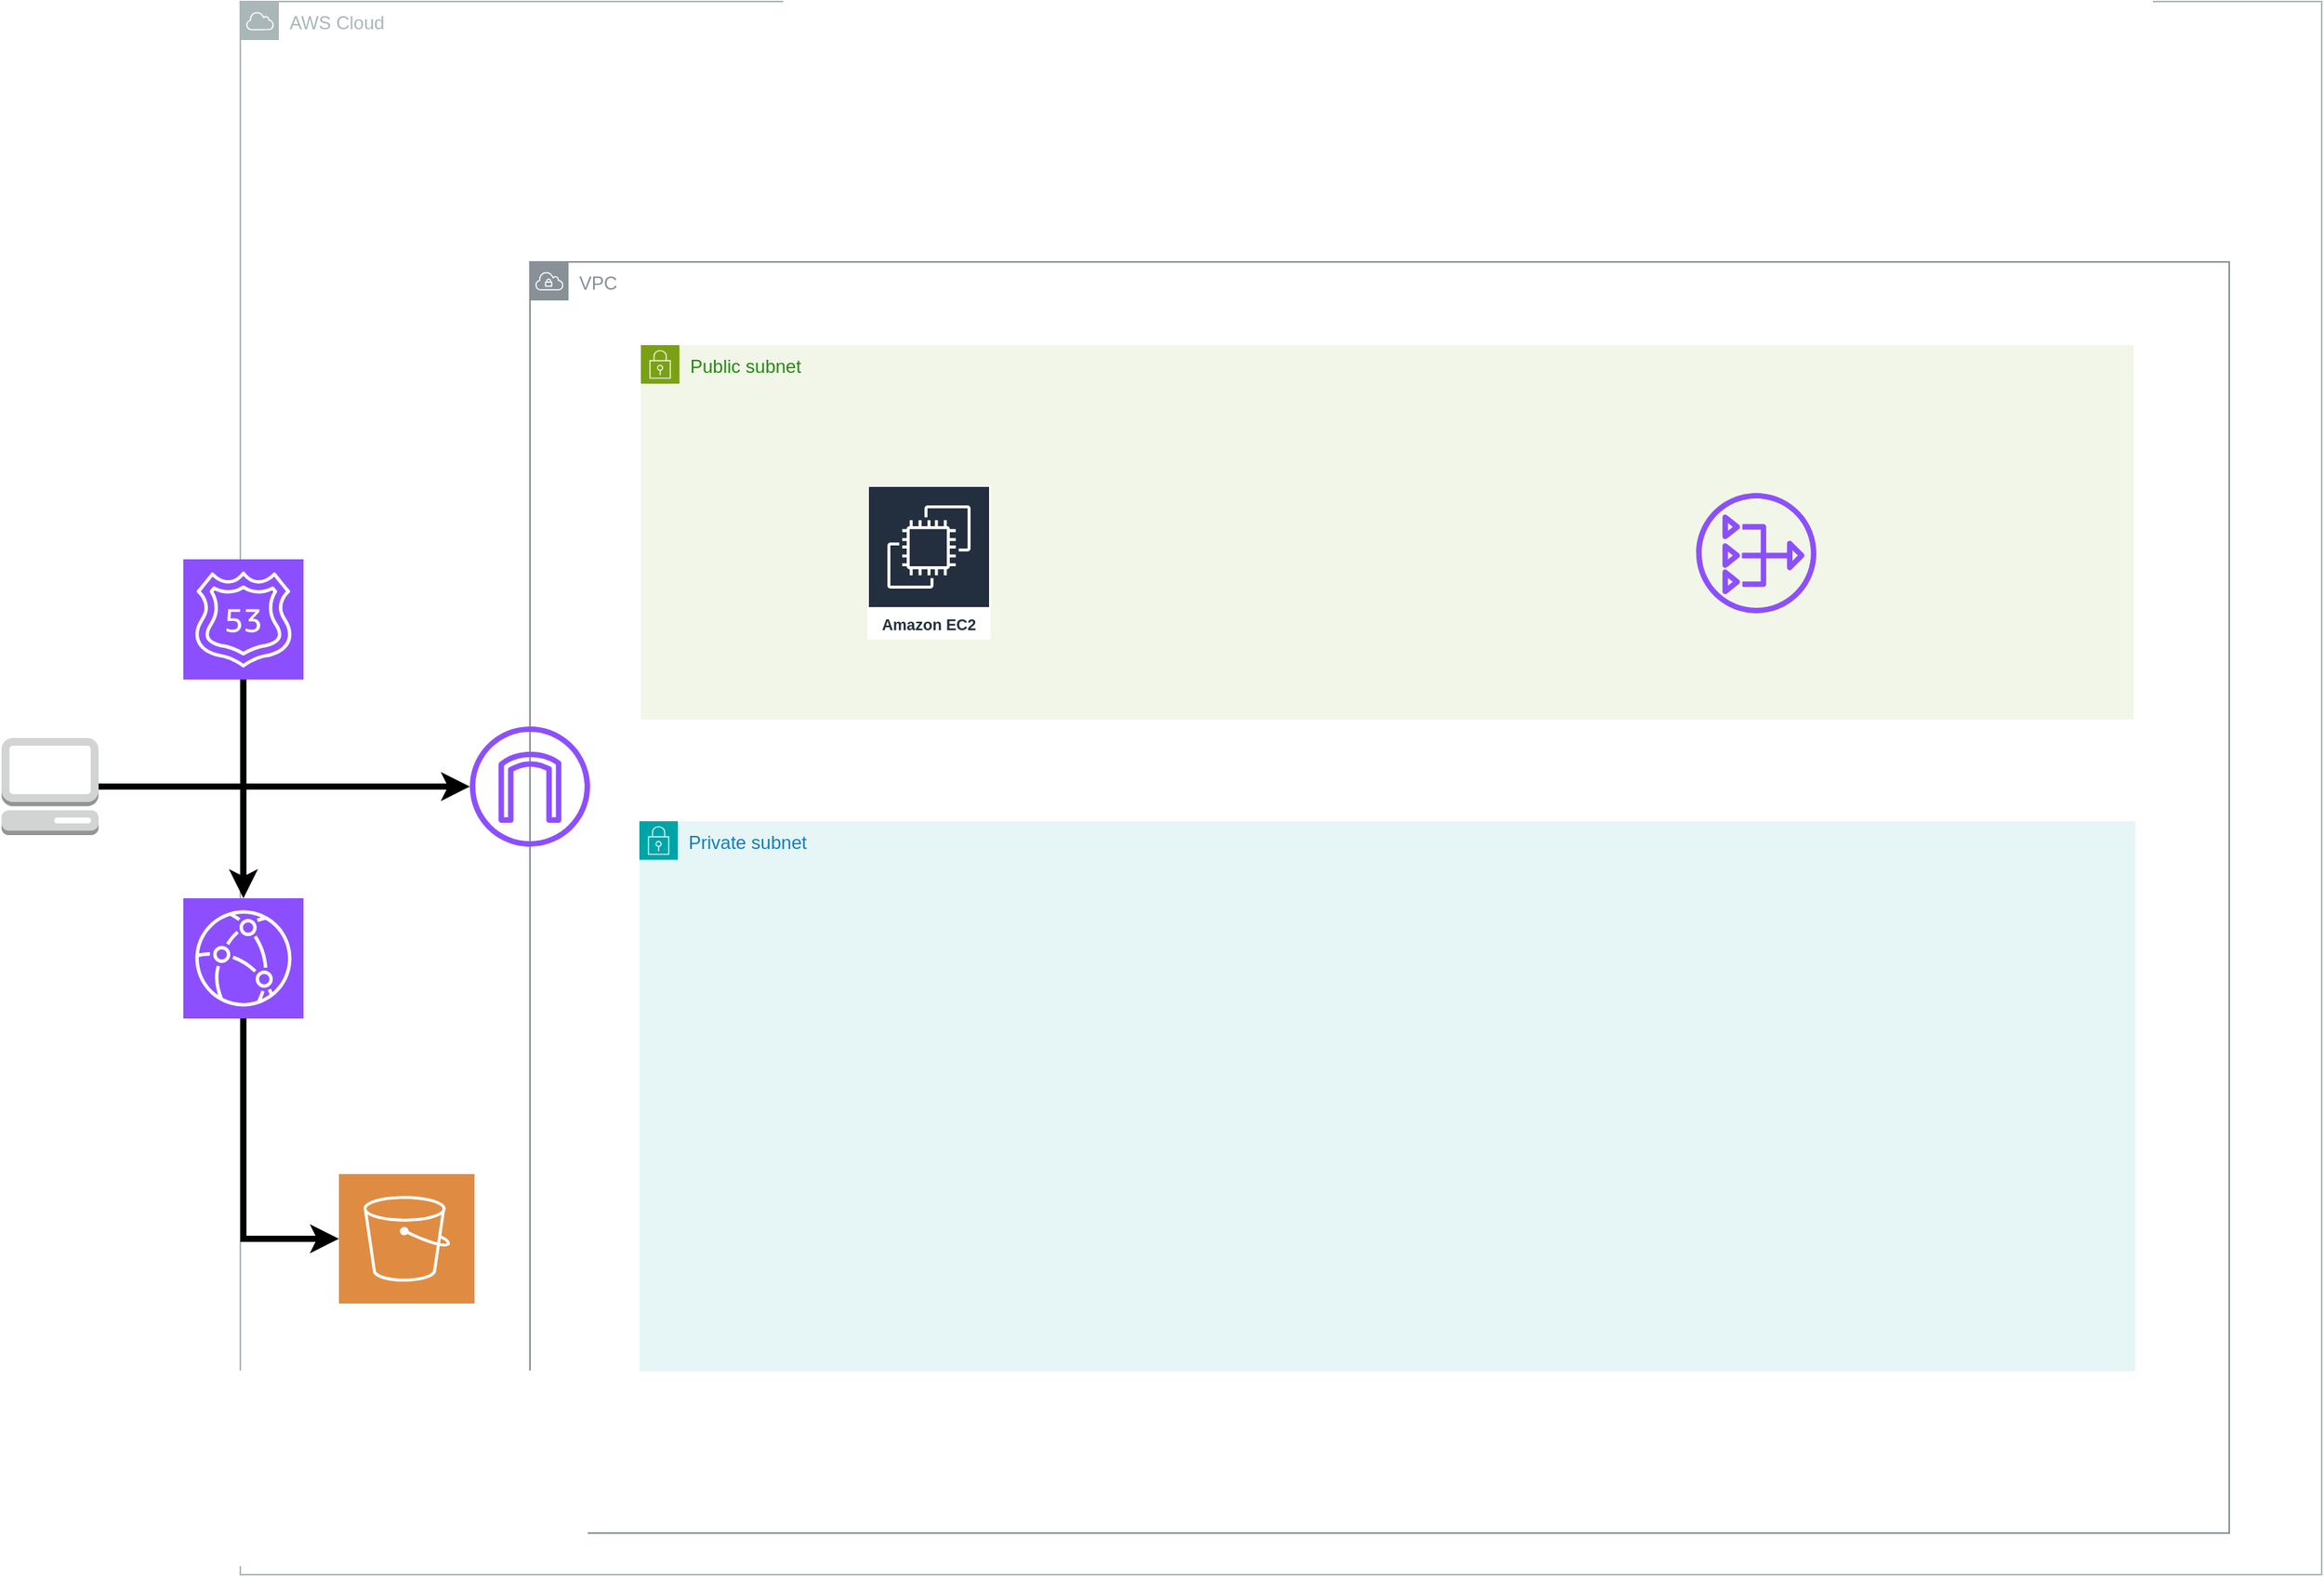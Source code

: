 <mxfile version="26.0.16">
  <diagram id="Ht1M8jgEwFfnCIfOTk4-" name="Page-1">
    <mxGraphModel dx="2254" dy="1257" grid="0" gridSize="28" guides="1" tooltips="1" connect="0" arrows="0" fold="1" page="1" pageScale="1" pageWidth="827" pageHeight="1169" background="none" math="0" shadow="0">
      <root>
        <mxCell id="0" />
        <mxCell id="1" parent="0" />
        <object label="AWSCLOUD" AWS="" id="H83YMFemYhTHk2rvLG6M-8">
          <mxCell style="" parent="0" />
        </object>
        <mxCell id="H83YMFemYhTHk2rvLG6M-18" value="AWS Cloud" style="sketch=0;outlineConnect=0;gradientColor=none;html=1;whiteSpace=wrap;fontSize=12;fontStyle=0;shape=mxgraph.aws4.group;grIcon=mxgraph.aws4.group_aws_cloud;strokeColor=#AAB7B8;fillColor=none;verticalAlign=top;align=left;spacingLeft=30;fontColor=#AAB7B8;dashed=0;" vertex="1" parent="H83YMFemYhTHk2rvLG6M-8">
          <mxGeometry x="182" y="118" width="1351" height="1021" as="geometry" />
        </mxCell>
        <mxCell id="H83YMFemYhTHk2rvLG6M-10" value="AZ" parent="0" />
        <mxCell id="H83YMFemYhTHk2rvLG6M-11" value="サブネット" parent="0" />
        <mxCell id="H83YMFemYhTHk2rvLG6M-20" value="Public subnet" style="points=[[0,0],[0.25,0],[0.5,0],[0.75,0],[1,0],[1,0.25],[1,0.5],[1,0.75],[1,1],[0.75,1],[0.5,1],[0.25,1],[0,1],[0,0.75],[0,0.5],[0,0.25]];outlineConnect=0;gradientColor=none;html=1;whiteSpace=wrap;fontSize=12;fontStyle=0;container=1;pointerEvents=0;collapsible=0;recursiveResize=0;shape=mxgraph.aws4.group;grIcon=mxgraph.aws4.group_security_group;grStroke=0;strokeColor=#7AA116;fillColor=#F2F6E8;verticalAlign=top;align=left;spacingLeft=30;fontColor=#248814;dashed=0;" vertex="1" parent="H83YMFemYhTHk2rvLG6M-11">
          <mxGeometry x="442" y="341" width="969" height="243" as="geometry" />
        </mxCell>
        <mxCell id="H83YMFemYhTHk2rvLG6M-38" value="Amazon EC2" style="sketch=0;outlineConnect=0;fontColor=#232F3E;gradientColor=none;strokeColor=#ffffff;fillColor=#232F3E;dashed=0;verticalLabelPosition=middle;verticalAlign=bottom;align=center;html=1;whiteSpace=wrap;fontSize=10;fontStyle=1;spacing=3;shape=mxgraph.aws4.productIcon;prIcon=mxgraph.aws4.ec2;" vertex="1" parent="H83YMFemYhTHk2rvLG6M-20">
          <mxGeometry x="147" y="91" width="80" height="100" as="geometry" />
        </mxCell>
        <mxCell id="H83YMFemYhTHk2rvLG6M-21" value="Private subnet" style="points=[[0,0],[0.25,0],[0.5,0],[0.75,0],[1,0],[1,0.25],[1,0.5],[1,0.75],[1,1],[0.75,1],[0.5,1],[0.25,1],[0,1],[0,0.75],[0,0.5],[0,0.25]];outlineConnect=0;gradientColor=none;html=1;whiteSpace=wrap;fontSize=12;fontStyle=0;container=1;pointerEvents=0;collapsible=0;recursiveResize=0;shape=mxgraph.aws4.group;grIcon=mxgraph.aws4.group_security_group;grStroke=0;strokeColor=#00A4A6;fillColor=#E6F6F7;verticalAlign=top;align=left;spacingLeft=30;fontColor=#147EBA;dashed=0;" vertex="1" parent="H83YMFemYhTHk2rvLG6M-11">
          <mxGeometry x="441" y="650" width="971" height="357" as="geometry" />
        </mxCell>
        <mxCell id="H83YMFemYhTHk2rvLG6M-12" value="VPC" parent="0" />
        <mxCell id="H83YMFemYhTHk2rvLG6M-19" value="VPC" style="sketch=0;outlineConnect=0;gradientColor=none;html=1;whiteSpace=wrap;fontSize=12;fontStyle=0;shape=mxgraph.aws4.group;grIcon=mxgraph.aws4.group_vpc;strokeColor=#879196;fillColor=none;verticalAlign=top;align=left;spacingLeft=30;fontColor=#879196;dashed=0;" vertex="1" parent="H83YMFemYhTHk2rvLG6M-12">
          <mxGeometry x="370" y="287" width="1103" height="825" as="geometry" />
        </mxCell>
        <mxCell id="H83YMFemYhTHk2rvLG6M-24" value="インスタンス" parent="0" />
        <mxCell id="H83YMFemYhTHk2rvLG6M-25" value="" style="outlineConnect=0;dashed=0;verticalLabelPosition=bottom;verticalAlign=top;align=center;html=1;shape=mxgraph.aws3.management_console;fillColor=#D2D3D3;gradientColor=none;" vertex="1" parent="H83YMFemYhTHk2rvLG6M-24">
          <mxGeometry x="27" y="596" width="63" height="63" as="geometry" />
        </mxCell>
        <mxCell id="H83YMFemYhTHk2rvLG6M-26" value="" style="sketch=0;points=[[0,0,0],[0.25,0,0],[0.5,0,0],[0.75,0,0],[1,0,0],[0,1,0],[0.25,1,0],[0.5,1,0],[0.75,1,0],[1,1,0],[0,0.25,0],[0,0.5,0],[0,0.75,0],[1,0.25,0],[1,0.5,0],[1,0.75,0]];outlineConnect=0;fontColor=#232F3E;fillColor=#8C4FFF;strokeColor=#ffffff;dashed=0;verticalLabelPosition=bottom;verticalAlign=top;align=center;html=1;fontSize=12;fontStyle=0;aspect=fixed;shape=mxgraph.aws4.resourceIcon;resIcon=mxgraph.aws4.route_53;" vertex="1" parent="H83YMFemYhTHk2rvLG6M-24">
          <mxGeometry x="145" y="480" width="78" height="78" as="geometry" />
        </mxCell>
        <mxCell id="H83YMFemYhTHk2rvLG6M-29" value="" style="endArrow=classic;html=1;rounded=0;strokeWidth=4;" edge="1" parent="H83YMFemYhTHk2rvLG6M-24" source="H83YMFemYhTHk2rvLG6M-25" target="H83YMFemYhTHk2rvLG6M-30">
          <mxGeometry width="50" height="50" relative="1" as="geometry">
            <mxPoint x="825" y="87" as="sourcePoint" />
            <mxPoint x="827.25" y="264" as="targetPoint" />
          </mxGeometry>
        </mxCell>
        <mxCell id="H83YMFemYhTHk2rvLG6M-30" value="" style="sketch=0;outlineConnect=0;fontColor=#232F3E;gradientColor=none;fillColor=#8C4FFF;strokeColor=none;dashed=0;verticalLabelPosition=bottom;verticalAlign=top;align=center;html=1;fontSize=12;fontStyle=0;aspect=fixed;pointerEvents=1;shape=mxgraph.aws4.internet_gateway;" vertex="1" parent="H83YMFemYhTHk2rvLG6M-24">
          <mxGeometry x="331" y="588.5" width="78" height="78" as="geometry" />
        </mxCell>
        <mxCell id="H83YMFemYhTHk2rvLG6M-33" value="" style="endArrow=classic;html=1;rounded=0;strokeWidth=4;" edge="1" parent="H83YMFemYhTHk2rvLG6M-24" source="H83YMFemYhTHk2rvLG6M-26" target="H83YMFemYhTHk2rvLG6M-34">
          <mxGeometry width="50" height="50" relative="1" as="geometry">
            <mxPoint x="180" y="568" as="sourcePoint" />
            <mxPoint x="1035" y="181" as="targetPoint" />
          </mxGeometry>
        </mxCell>
        <mxCell id="H83YMFemYhTHk2rvLG6M-34" value="" style="sketch=0;points=[[0,0,0],[0.25,0,0],[0.5,0,0],[0.75,0,0],[1,0,0],[0,1,0],[0.25,1,0],[0.5,1,0],[0.75,1,0],[1,1,0],[0,0.25,0],[0,0.5,0],[0,0.75,0],[1,0.25,0],[1,0.5,0],[1,0.75,0]];outlineConnect=0;fontColor=#232F3E;fillColor=#8C4FFF;strokeColor=#ffffff;dashed=0;verticalLabelPosition=bottom;verticalAlign=top;align=center;html=1;fontSize=12;fontStyle=0;aspect=fixed;shape=mxgraph.aws4.resourceIcon;resIcon=mxgraph.aws4.cloudfront;" vertex="1" parent="H83YMFemYhTHk2rvLG6M-24">
          <mxGeometry x="145" y="700.0" width="78" height="78" as="geometry" />
        </mxCell>
        <mxCell id="H83YMFemYhTHk2rvLG6M-35" value="" style="sketch=0;pointerEvents=1;shadow=0;dashed=0;html=1;strokeColor=none;fillColor=#DF8C42;labelPosition=center;verticalLabelPosition=bottom;verticalAlign=top;align=center;outlineConnect=0;shape=mxgraph.veeam2.aws_s3;" vertex="1" parent="H83YMFemYhTHk2rvLG6M-24">
          <mxGeometry x="246" y="879" width="88" height="84" as="geometry" />
        </mxCell>
        <mxCell id="H83YMFemYhTHk2rvLG6M-41" value="" style="sketch=0;outlineConnect=0;fontColor=#232F3E;gradientColor=none;fillColor=#8C4FFF;strokeColor=none;dashed=0;verticalLabelPosition=bottom;verticalAlign=top;align=center;html=1;fontSize=12;fontStyle=0;aspect=fixed;pointerEvents=1;shape=mxgraph.aws4.nat_gateway;" vertex="1" parent="H83YMFemYhTHk2rvLG6M-24">
          <mxGeometry x="1127" y="437" width="78" height="78" as="geometry" />
        </mxCell>
        <mxCell id="H83YMFemYhTHk2rvLG6M-44" value="" style="endArrow=classic;html=1;rounded=0;strokeWidth=4;" edge="1" parent="H83YMFemYhTHk2rvLG6M-24" source="H83YMFemYhTHk2rvLG6M-34" target="H83YMFemYhTHk2rvLG6M-35">
          <mxGeometry width="50" height="50" relative="1" as="geometry">
            <mxPoint x="83" y="980" as="sourcePoint" />
            <mxPoint x="184" y="700" as="targetPoint" />
            <Array as="points">
              <mxPoint x="184" y="921" />
            </Array>
          </mxGeometry>
        </mxCell>
      </root>
    </mxGraphModel>
  </diagram>
</mxfile>
